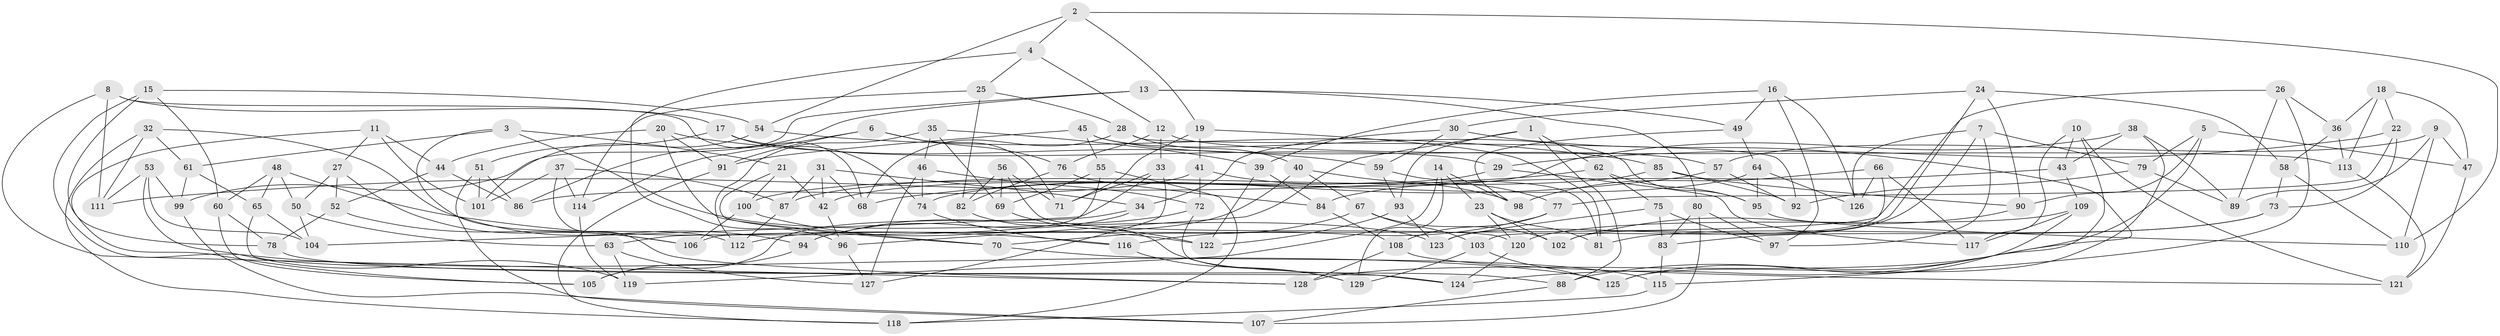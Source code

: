 // coarse degree distribution, {4: 0.515625, 3: 0.09375, 5: 0.21875, 12: 0.03125, 7: 0.015625, 9: 0.015625, 8: 0.0625, 10: 0.015625, 6: 0.03125}
// Generated by graph-tools (version 1.1) at 2025/02/03/04/25 22:02:27]
// undirected, 129 vertices, 258 edges
graph export_dot {
graph [start="1"]
  node [color=gray90,style=filled];
  1;
  2;
  3;
  4;
  5;
  6;
  7;
  8;
  9;
  10;
  11;
  12;
  13;
  14;
  15;
  16;
  17;
  18;
  19;
  20;
  21;
  22;
  23;
  24;
  25;
  26;
  27;
  28;
  29;
  30;
  31;
  32;
  33;
  34;
  35;
  36;
  37;
  38;
  39;
  40;
  41;
  42;
  43;
  44;
  45;
  46;
  47;
  48;
  49;
  50;
  51;
  52;
  53;
  54;
  55;
  56;
  57;
  58;
  59;
  60;
  61;
  62;
  63;
  64;
  65;
  66;
  67;
  68;
  69;
  70;
  71;
  72;
  73;
  74;
  75;
  76;
  77;
  78;
  79;
  80;
  81;
  82;
  83;
  84;
  85;
  86;
  87;
  88;
  89;
  90;
  91;
  92;
  93;
  94;
  95;
  96;
  97;
  98;
  99;
  100;
  101;
  102;
  103;
  104;
  105;
  106;
  107;
  108;
  109;
  110;
  111;
  112;
  113;
  114;
  115;
  116;
  117;
  118;
  119;
  120;
  121;
  122;
  123;
  124;
  125;
  126;
  127;
  128;
  129;
  1 -- 88;
  1 -- 62;
  1 -- 96;
  1 -- 93;
  2 -- 4;
  2 -- 19;
  2 -- 54;
  2 -- 110;
  3 -- 61;
  3 -- 21;
  3 -- 123;
  3 -- 112;
  4 -- 96;
  4 -- 12;
  4 -- 25;
  5 -- 90;
  5 -- 79;
  5 -- 47;
  5 -- 128;
  6 -- 71;
  6 -- 114;
  6 -- 76;
  6 -- 91;
  7 -- 123;
  7 -- 126;
  7 -- 79;
  7 -- 97;
  8 -- 111;
  8 -- 128;
  8 -- 17;
  8 -- 68;
  9 -- 89;
  9 -- 47;
  9 -- 110;
  9 -- 57;
  10 -- 121;
  10 -- 43;
  10 -- 124;
  10 -- 117;
  11 -- 105;
  11 -- 101;
  11 -- 44;
  11 -- 27;
  12 -- 33;
  12 -- 76;
  12 -- 113;
  13 -- 99;
  13 -- 86;
  13 -- 80;
  13 -- 49;
  14 -- 98;
  14 -- 129;
  14 -- 119;
  14 -- 23;
  15 -- 54;
  15 -- 125;
  15 -- 60;
  15 -- 78;
  16 -- 39;
  16 -- 126;
  16 -- 97;
  16 -- 49;
  17 -- 74;
  17 -- 51;
  17 -- 29;
  18 -- 47;
  18 -- 113;
  18 -- 22;
  18 -- 36;
  19 -- 81;
  19 -- 41;
  19 -- 71;
  20 -- 91;
  20 -- 44;
  20 -- 59;
  20 -- 70;
  21 -- 70;
  21 -- 100;
  21 -- 42;
  22 -- 29;
  22 -- 77;
  22 -- 73;
  23 -- 120;
  23 -- 81;
  23 -- 102;
  24 -- 30;
  24 -- 58;
  24 -- 102;
  24 -- 90;
  25 -- 28;
  25 -- 82;
  25 -- 114;
  26 -- 89;
  26 -- 36;
  26 -- 115;
  26 -- 106;
  27 -- 50;
  27 -- 106;
  27 -- 52;
  28 -- 68;
  28 -- 92;
  28 -- 40;
  29 -- 117;
  29 -- 100;
  30 -- 59;
  30 -- 34;
  30 -- 88;
  31 -- 42;
  31 -- 87;
  31 -- 68;
  31 -- 34;
  32 -- 111;
  32 -- 118;
  32 -- 61;
  32 -- 94;
  33 -- 71;
  33 -- 104;
  33 -- 127;
  34 -- 105;
  34 -- 94;
  35 -- 112;
  35 -- 39;
  35 -- 69;
  35 -- 46;
  36 -- 113;
  36 -- 58;
  37 -- 114;
  37 -- 101;
  37 -- 128;
  37 -- 87;
  38 -- 42;
  38 -- 89;
  38 -- 125;
  38 -- 43;
  39 -- 84;
  39 -- 122;
  40 -- 67;
  40 -- 77;
  40 -- 112;
  41 -- 98;
  41 -- 86;
  41 -- 72;
  42 -- 96;
  43 -- 109;
  43 -- 84;
  44 -- 86;
  44 -- 52;
  45 -- 55;
  45 -- 95;
  45 -- 57;
  45 -- 91;
  46 -- 127;
  46 -- 74;
  46 -- 72;
  47 -- 121;
  48 -- 50;
  48 -- 60;
  48 -- 65;
  48 -- 116;
  49 -- 98;
  49 -- 64;
  50 -- 104;
  50 -- 63;
  51 -- 86;
  51 -- 107;
  51 -- 101;
  52 -- 106;
  52 -- 78;
  53 -- 104;
  53 -- 111;
  53 -- 99;
  53 -- 119;
  54 -- 101;
  54 -- 85;
  55 -- 118;
  55 -- 63;
  55 -- 69;
  56 -- 71;
  56 -- 82;
  56 -- 120;
  56 -- 69;
  57 -- 92;
  57 -- 68;
  58 -- 110;
  58 -- 73;
  59 -- 81;
  59 -- 93;
  60 -- 78;
  60 -- 105;
  61 -- 65;
  61 -- 99;
  62 -- 111;
  62 -- 95;
  62 -- 75;
  63 -- 119;
  63 -- 127;
  64 -- 126;
  64 -- 95;
  64 -- 74;
  65 -- 104;
  65 -- 124;
  66 -- 98;
  66 -- 117;
  66 -- 126;
  66 -- 103;
  67 -- 103;
  67 -- 70;
  67 -- 102;
  69 -- 122;
  70 -- 115;
  72 -- 124;
  72 -- 94;
  73 -- 83;
  73 -- 81;
  74 -- 116;
  75 -- 83;
  75 -- 123;
  75 -- 97;
  76 -- 84;
  76 -- 82;
  77 -- 108;
  77 -- 116;
  78 -- 88;
  79 -- 92;
  79 -- 89;
  80 -- 83;
  80 -- 97;
  80 -- 107;
  82 -- 129;
  83 -- 115;
  84 -- 108;
  85 -- 92;
  85 -- 87;
  85 -- 90;
  87 -- 112;
  88 -- 107;
  90 -- 102;
  91 -- 118;
  93 -- 123;
  93 -- 122;
  94 -- 105;
  95 -- 110;
  96 -- 127;
  99 -- 107;
  100 -- 122;
  100 -- 106;
  103 -- 125;
  103 -- 129;
  108 -- 121;
  108 -- 128;
  109 -- 120;
  109 -- 125;
  109 -- 117;
  113 -- 121;
  114 -- 119;
  115 -- 118;
  116 -- 129;
  120 -- 124;
}
